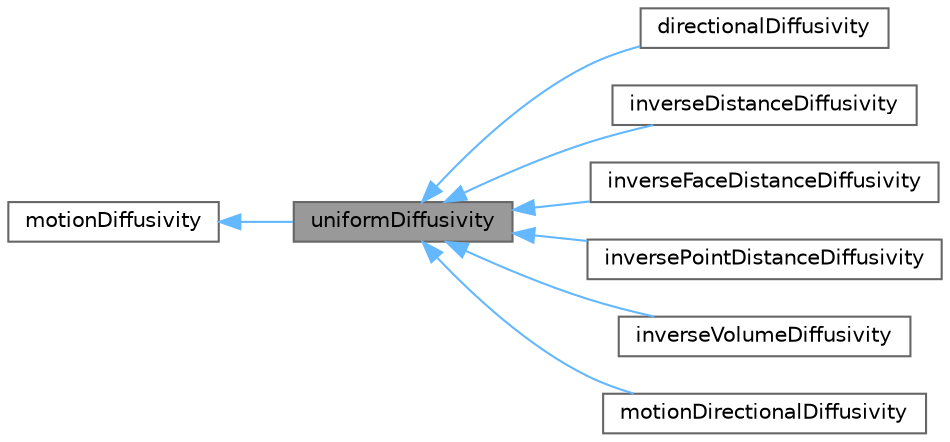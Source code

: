digraph "uniformDiffusivity"
{
 // LATEX_PDF_SIZE
  bgcolor="transparent";
  edge [fontname=Helvetica,fontsize=10,labelfontname=Helvetica,labelfontsize=10];
  node [fontname=Helvetica,fontsize=10,shape=box,height=0.2,width=0.4];
  rankdir="LR";
  Node1 [id="Node000001",label="uniformDiffusivity",height=0.2,width=0.4,color="gray40", fillcolor="grey60", style="filled", fontcolor="black",tooltip="Uniform uniform finite volume mesh motion diffusivity."];
  Node2 -> Node1 [id="edge1_Node000001_Node000002",dir="back",color="steelblue1",style="solid",tooltip=" "];
  Node2 [id="Node000002",label="motionDiffusivity",height=0.2,width=0.4,color="gray40", fillcolor="white", style="filled",URL="$classFoam_1_1motionDiffusivity.html",tooltip="Abstract base class for cell-centre mesh motion diffusivity."];
  Node1 -> Node3 [id="edge2_Node000001_Node000003",dir="back",color="steelblue1",style="solid",tooltip=" "];
  Node3 [id="Node000003",label="directionalDiffusivity",height=0.2,width=0.4,color="gray40", fillcolor="white", style="filled",URL="$classFoam_1_1directionalDiffusivity.html",tooltip="Directional finite volume mesh motion diffusivity."];
  Node1 -> Node4 [id="edge3_Node000001_Node000004",dir="back",color="steelblue1",style="solid",tooltip=" "];
  Node4 [id="Node000004",label="inverseDistanceDiffusivity",height=0.2,width=0.4,color="gray40", fillcolor="white", style="filled",URL="$classFoam_1_1inverseDistanceDiffusivity.html",tooltip="Inverse distance to the given patches motion diffusivity."];
  Node1 -> Node5 [id="edge4_Node000001_Node000005",dir="back",color="steelblue1",style="solid",tooltip=" "];
  Node5 [id="Node000005",label="inverseFaceDistanceDiffusivity",height=0.2,width=0.4,color="gray40", fillcolor="white", style="filled",URL="$classFoam_1_1inverseFaceDistanceDiffusivity.html",tooltip="Inverse distance to the given patches motion diffusivity."];
  Node1 -> Node6 [id="edge5_Node000001_Node000006",dir="back",color="steelblue1",style="solid",tooltip=" "];
  Node6 [id="Node000006",label="inversePointDistanceDiffusivity",height=0.2,width=0.4,color="gray40", fillcolor="white", style="filled",URL="$classFoam_1_1inversePointDistanceDiffusivity.html",tooltip="Inverse distance to the given patches motion diffusivity."];
  Node1 -> Node7 [id="edge6_Node000001_Node000007",dir="back",color="steelblue1",style="solid",tooltip=" "];
  Node7 [id="Node000007",label="inverseVolumeDiffusivity",height=0.2,width=0.4,color="gray40", fillcolor="white", style="filled",URL="$classFoam_1_1inverseVolumeDiffusivity.html",tooltip="Inverse cell-volume motion diffusivity."];
  Node1 -> Node8 [id="edge7_Node000001_Node000008",dir="back",color="steelblue1",style="solid",tooltip=" "];
  Node8 [id="Node000008",label="motionDirectionalDiffusivity",height=0.2,width=0.4,color="gray40", fillcolor="white", style="filled",URL="$classFoam_1_1motionDirectionalDiffusivity.html",tooltip="MotionDirectional finite volume mesh motion diffusivity."];
}
